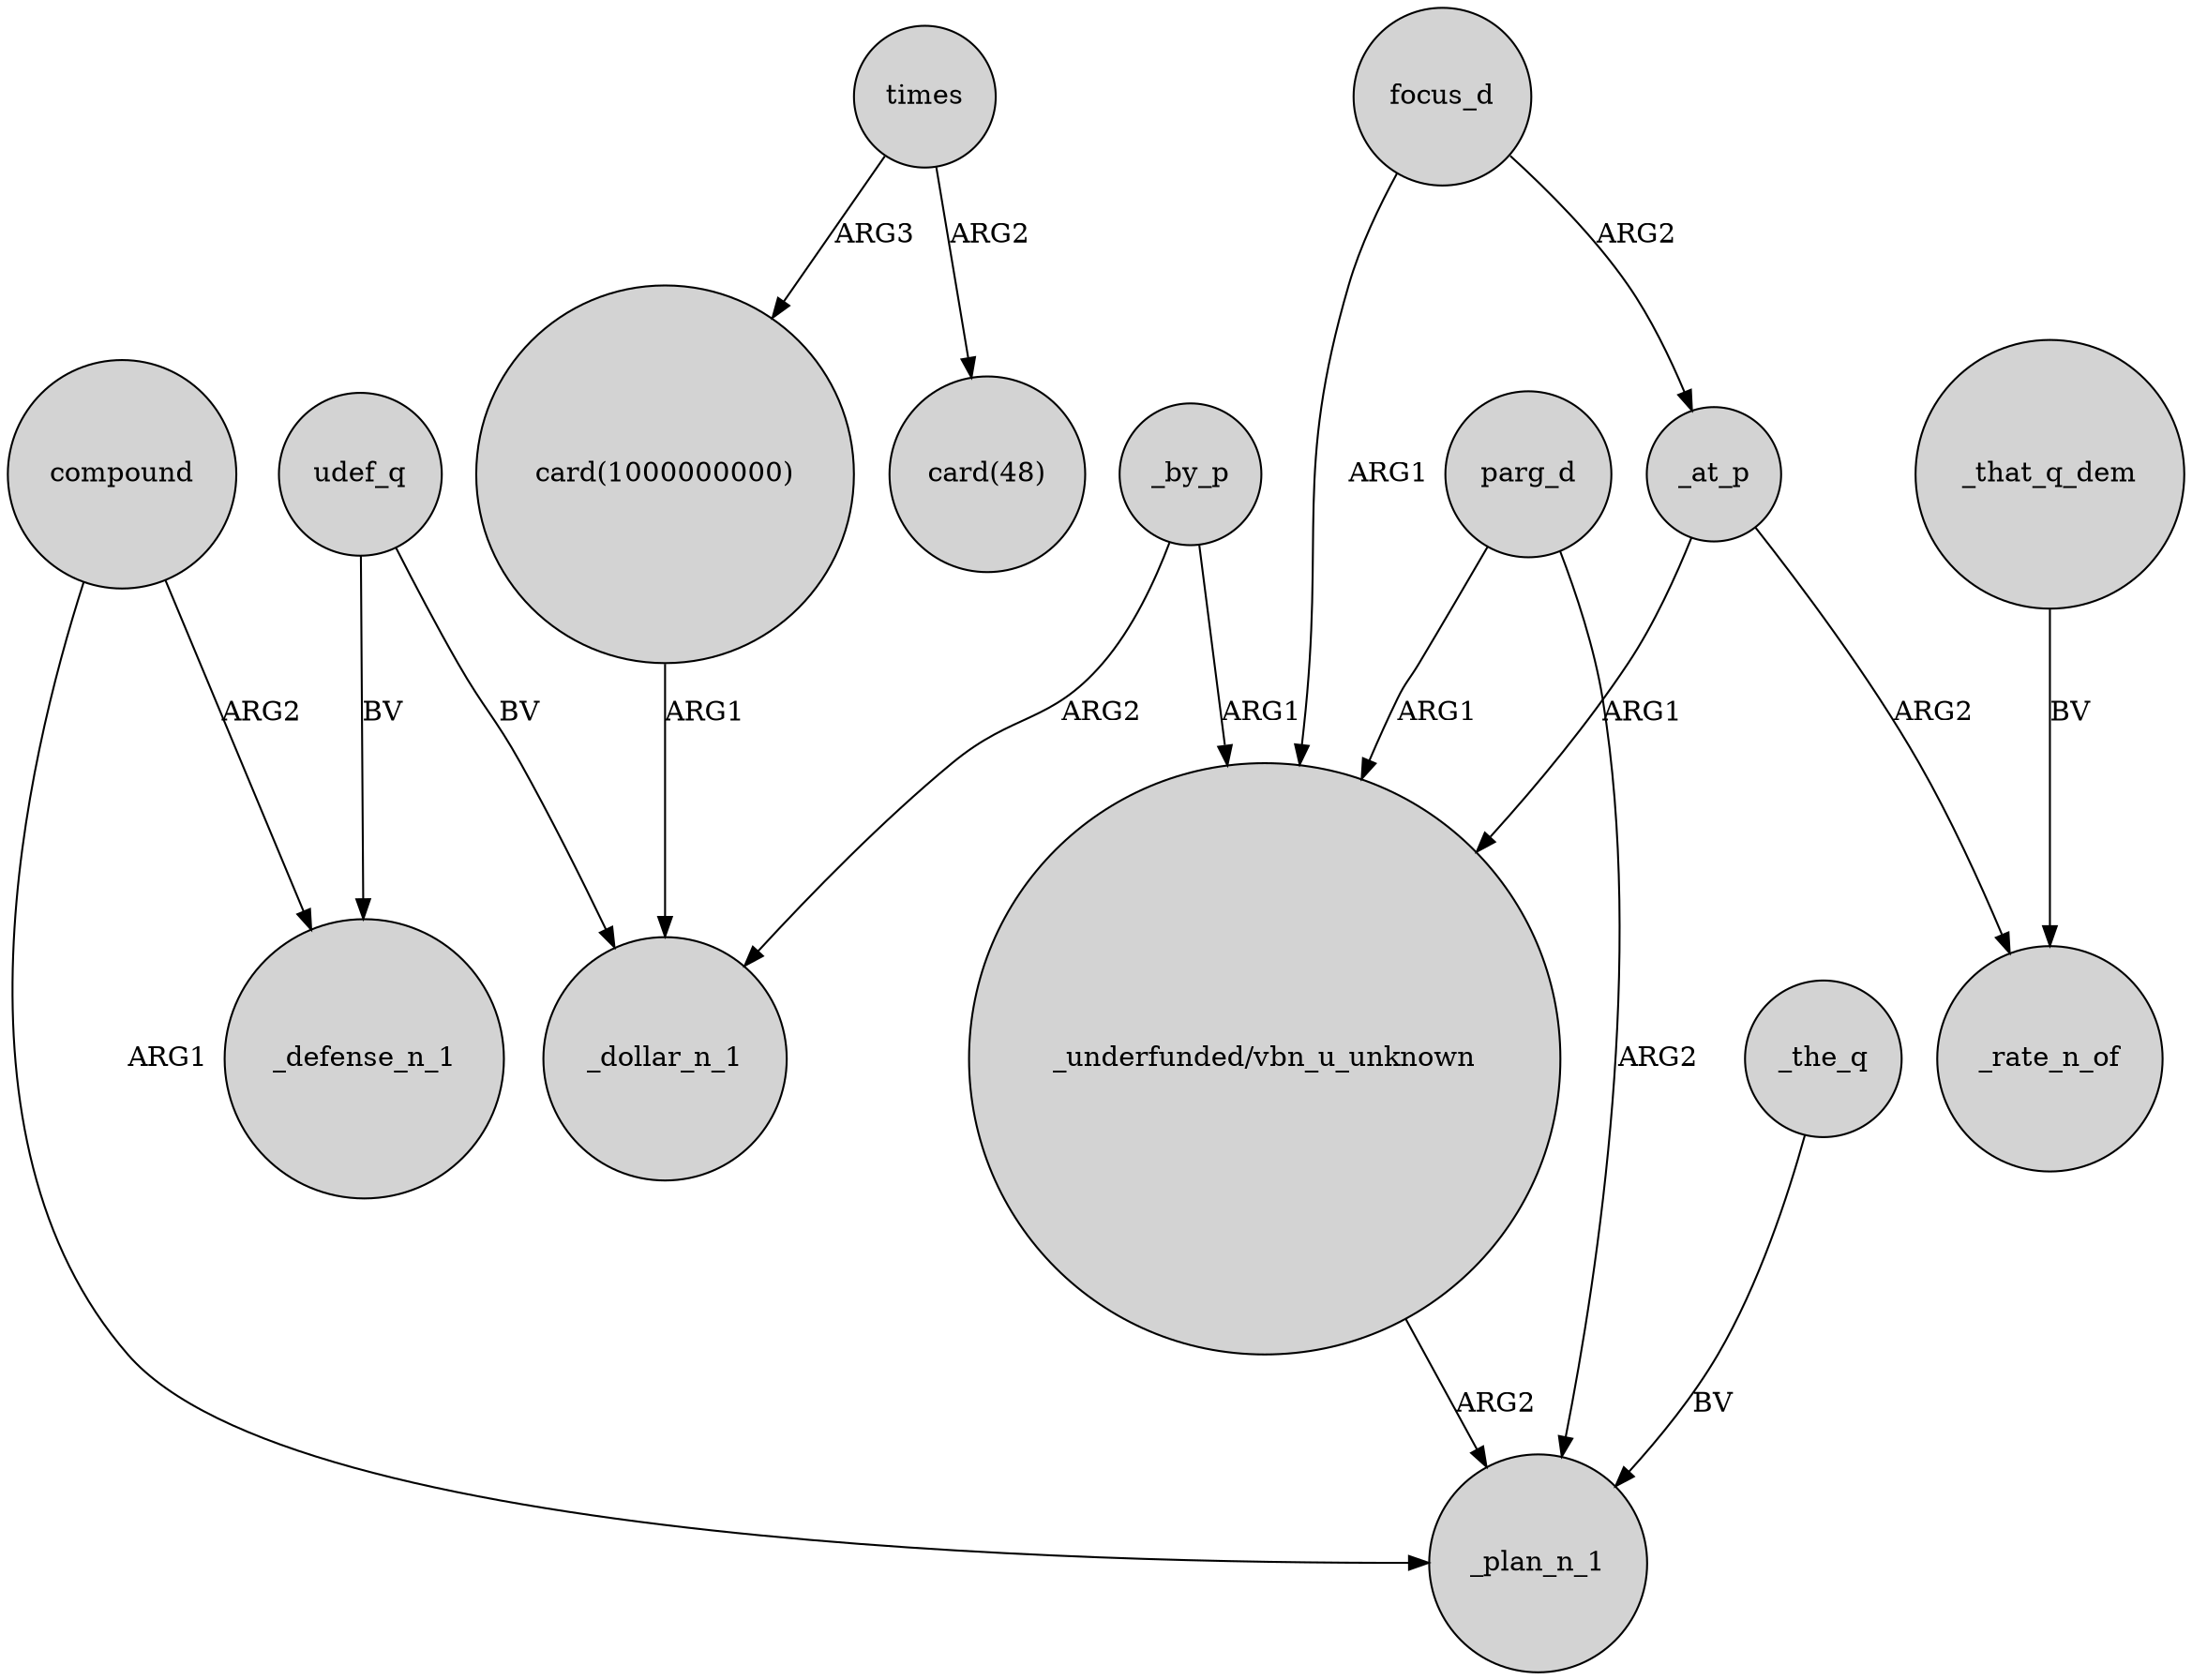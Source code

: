 digraph {
	node [shape=circle style=filled]
	_by_p -> "_underfunded/vbn_u_unknown" [label=ARG1]
	udef_q -> _defense_n_1 [label=BV]
	_by_p -> _dollar_n_1 [label=ARG2]
	compound -> _plan_n_1 [label=ARG1]
	times -> "card(48)" [label=ARG2]
	"_underfunded/vbn_u_unknown" -> _plan_n_1 [label=ARG2]
	compound -> _defense_n_1 [label=ARG2]
	_that_q_dem -> _rate_n_of [label=BV]
	_at_p -> _rate_n_of [label=ARG2]
	focus_d -> _at_p [label=ARG2]
	focus_d -> "_underfunded/vbn_u_unknown" [label=ARG1]
	_at_p -> "_underfunded/vbn_u_unknown" [label=ARG1]
	parg_d -> _plan_n_1 [label=ARG2]
	"card(1000000000)" -> _dollar_n_1 [label=ARG1]
	times -> "card(1000000000)" [label=ARG3]
	udef_q -> _dollar_n_1 [label=BV]
	parg_d -> "_underfunded/vbn_u_unknown" [label=ARG1]
	_the_q -> _plan_n_1 [label=BV]
}
